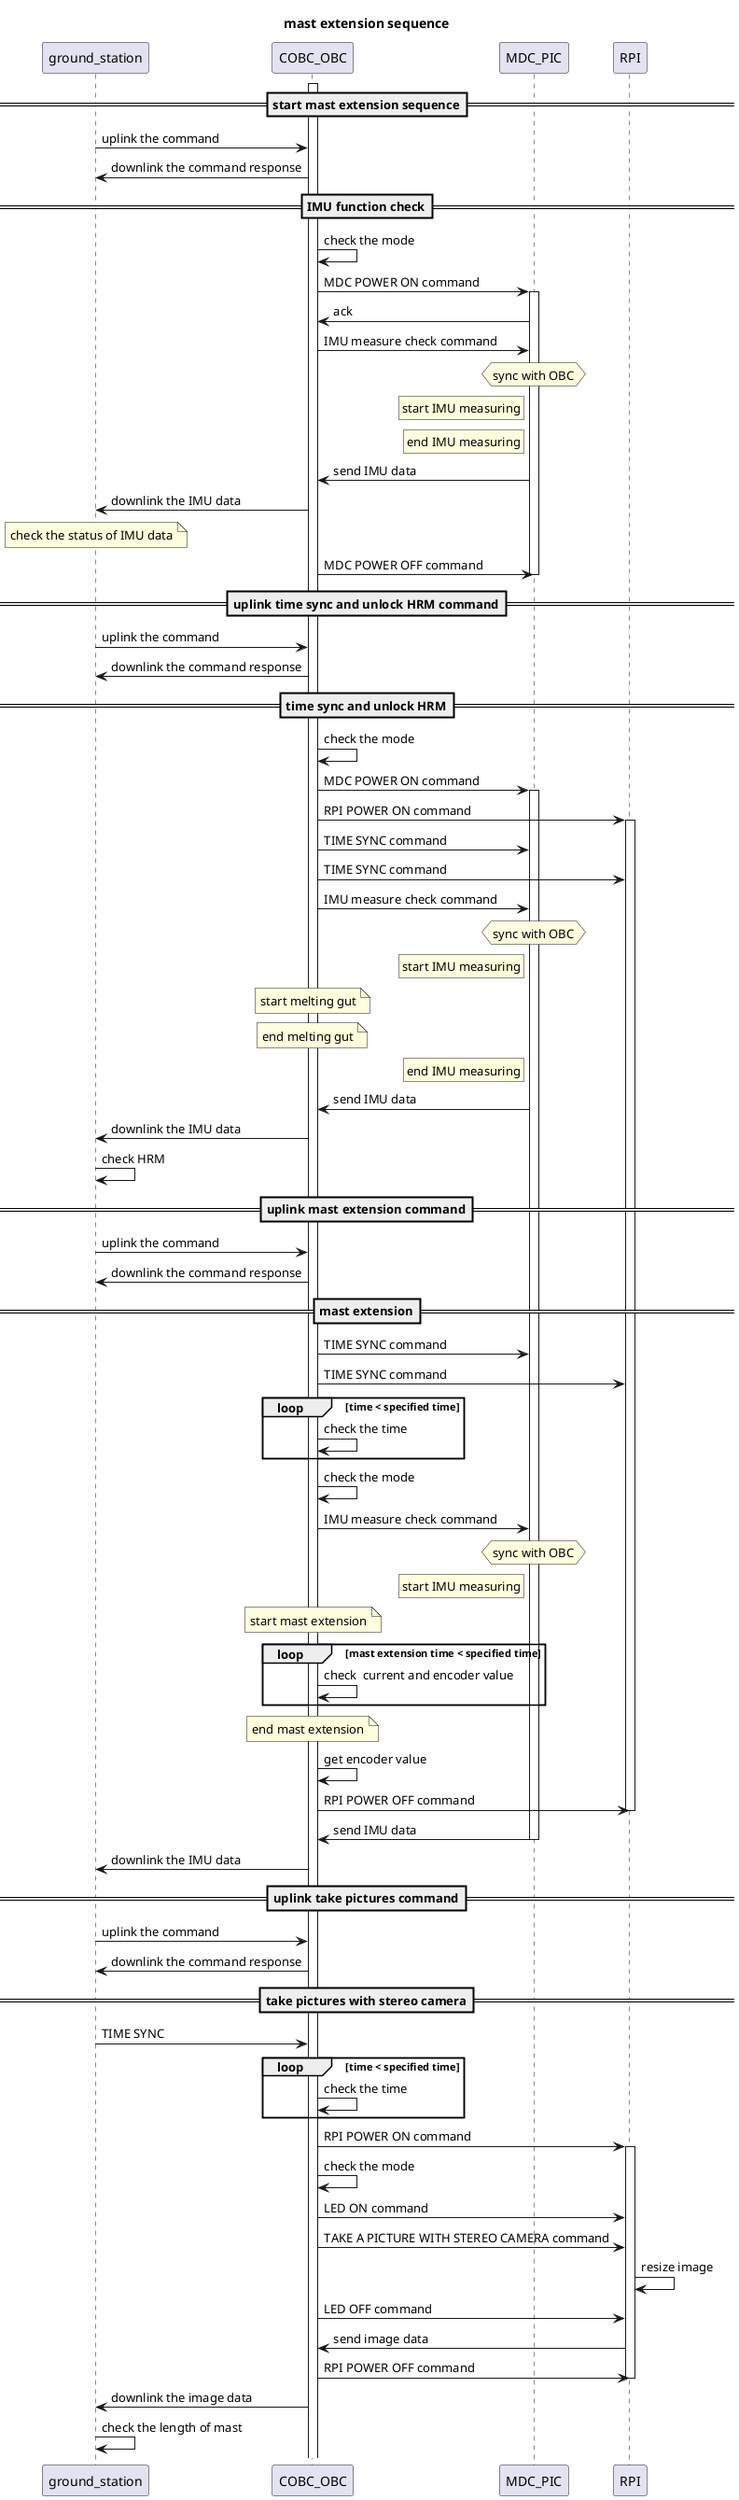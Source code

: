 @startuml
title mast extension sequence

participant ground_station
participant COBC_OBC
participant MDC_PIC
participant RPI

activate COBC_OBC
==start mast extension sequence==
ground_station -> COBC_OBC  : uplink the command
COBC_OBC -> ground_station  : downlink the command response

==IMU function check==
COBC_OBC -> COBC_OBC            : check the mode
COBC_OBC -> MDC_PIC             : MDC POWER ON command
activate MDC_PIC
MDC_PIC -> COBC_OBC             : ack
COBC_OBC -> MDC_PIC             : IMU measure check command
hnote over MDC_PIC              : sync with OBC
rnote left of MDC_PIC           : start IMU measuring
rnote left of MDC_PIC           : end IMU measuring
MDC_PIC -> COBC_OBC             : send IMU data
COBC_OBC -> ground_station      : downlink the IMU data
note over ground_station        : check the status of IMU data
COBC_OBC -> MDC_PIC             : MDC POWER OFF command
deactivate MDC_PIC

==uplink time sync and unlock HRM command==
ground_station -> COBC_OBC  : uplink the command
COBC_OBC -> ground_station  : downlink the command response

==time sync and unlock HRM==
COBC_OBC -> COBC_OBC            : check the mode
COBC_OBC -> MDC_PIC             : MDC POWER ON command
activate MDC_PIC
COBC_OBC -> RPI                 : RPI POWER ON command
activate RPI
COBC_OBC -> MDC_PIC             : TIME SYNC command
COBC_OBC -> RPI                 : TIME SYNC command
COBC_OBC -> MDC_PIC             : IMU measure check command
hnote over MDC_PIC              : sync with OBC
rnote left of MDC_PIC           : start IMU measuring
note over COBC_OBC              : start melting gut
note over COBC_OBC              : end melting gut 
rnote left of MDC_PIC           : end IMU measuring
MDC_PIC -> COBC_OBC             : send IMU data
COBC_OBC -> ground_station      : downlink the IMU data
ground_station -> ground_station : check HRM

==uplink mast extension command==
ground_station -> COBC_OBC  : uplink the command
COBC_OBC -> ground_station  : downlink the command response

==mast extension==
COBC_OBC -> MDC_PIC             : TIME SYNC command
COBC_OBC -> RPI                 : TIME SYNC command
loop time < specified time
    COBC_OBC -> COBC_OBC        :check the time
end
COBC_OBC -> COBC_OBC            : check the mode
COBC_OBC -> MDC_PIC             : IMU measure check command
hnote over MDC_PIC              : sync with OBC
rnote left of MDC_PIC           : start IMU measuring
note over COBC_OBC              : start mast extension
loop mast extension time < specified time
    COBC_OBC -> COBC_OBC        : check  current and encoder value
end
note over COBC_OBC              : end mast extension
COBC_OBC -> COBC_OBC            : get encoder value
COBC_OBC -> RPI                 : RPI POWER OFF command
deactivate RPI
MDC_PIC -> COBC_OBC             : send IMU data
deactivate MDC_PIC
COBC_OBC -> ground_station      : downlink the IMU data

==uplink take pictures command==
ground_station -> COBC_OBC  : uplink the command
COBC_OBC -> ground_station  : downlink the command response

==take pictures with stereo camera==
ground_station -> COBC_OBC      : TIME SYNC 
loop time < specified time
    COBC_OBC -> COBC_OBC        : check the time
end
COBC_OBC -> RPI                 : RPI POWER ON command
activate RPI
COBC_OBC -> COBC_OBC            : check the mode
COBC_OBC -> RPI                 : LED ON command
COBC_OBC -> RPI                 : TAKE A PICTURE WITH STEREO CAMERA command
RPI -> RPI                      : resize image
COBC_OBC -> RPI                 : LED OFF command
RPI -> COBC_OBC                 : send image data
COBC_OBC -> RPI                 : RPI POWER OFF command
deactivate RPI
COBC_OBC -> ground_station      : downlink the image data
ground_station -> ground_station: check the length of mast
@enduml